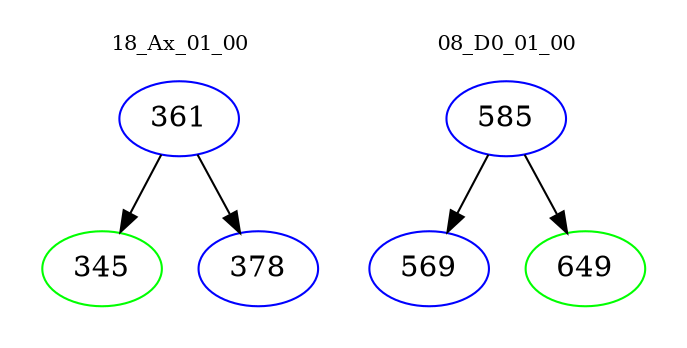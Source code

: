 digraph{
subgraph cluster_0 {
color = white
label = "18_Ax_01_00";
fontsize=10;
T0_361 [label="361", color="blue"]
T0_361 -> T0_345 [color="black"]
T0_345 [label="345", color="green"]
T0_361 -> T0_378 [color="black"]
T0_378 [label="378", color="blue"]
}
subgraph cluster_1 {
color = white
label = "08_D0_01_00";
fontsize=10;
T1_585 [label="585", color="blue"]
T1_585 -> T1_569 [color="black"]
T1_569 [label="569", color="blue"]
T1_585 -> T1_649 [color="black"]
T1_649 [label="649", color="green"]
}
}
